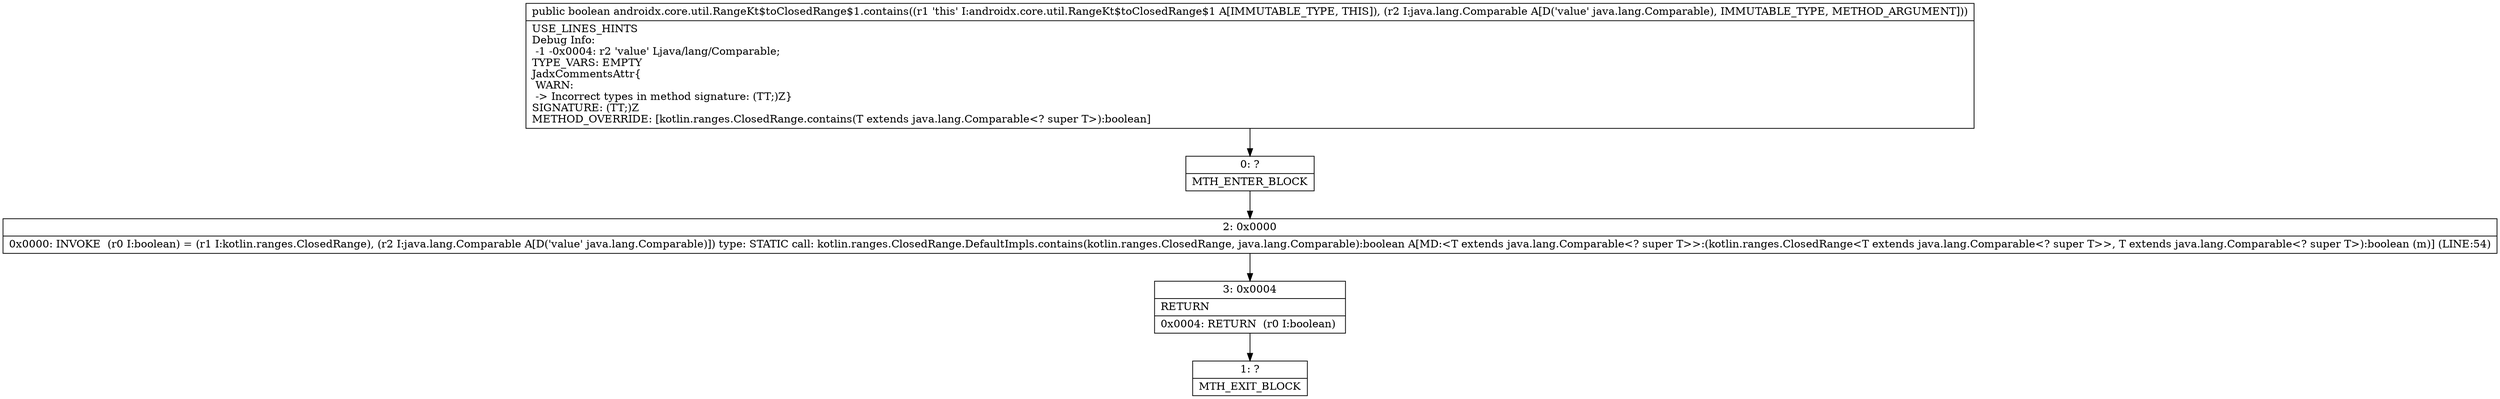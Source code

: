 digraph "CFG forandroidx.core.util.RangeKt$toClosedRange$1.contains(Ljava\/lang\/Comparable;)Z" {
Node_0 [shape=record,label="{0\:\ ?|MTH_ENTER_BLOCK\l}"];
Node_2 [shape=record,label="{2\:\ 0x0000|0x0000: INVOKE  (r0 I:boolean) = (r1 I:kotlin.ranges.ClosedRange), (r2 I:java.lang.Comparable A[D('value' java.lang.Comparable)]) type: STATIC call: kotlin.ranges.ClosedRange.DefaultImpls.contains(kotlin.ranges.ClosedRange, java.lang.Comparable):boolean A[MD:\<T extends java.lang.Comparable\<? super T\>\>:(kotlin.ranges.ClosedRange\<T extends java.lang.Comparable\<? super T\>\>, T extends java.lang.Comparable\<? super T\>):boolean (m)] (LINE:54)\l}"];
Node_3 [shape=record,label="{3\:\ 0x0004|RETURN\l|0x0004: RETURN  (r0 I:boolean) \l}"];
Node_1 [shape=record,label="{1\:\ ?|MTH_EXIT_BLOCK\l}"];
MethodNode[shape=record,label="{public boolean androidx.core.util.RangeKt$toClosedRange$1.contains((r1 'this' I:androidx.core.util.RangeKt$toClosedRange$1 A[IMMUTABLE_TYPE, THIS]), (r2 I:java.lang.Comparable A[D('value' java.lang.Comparable), IMMUTABLE_TYPE, METHOD_ARGUMENT]))  | USE_LINES_HINTS\lDebug Info:\l  \-1 \-0x0004: r2 'value' Ljava\/lang\/Comparable;\lTYPE_VARS: EMPTY\lJadxCommentsAttr\{\l WARN: \l \-\> Incorrect types in method signature: (TT;)Z\}\lSIGNATURE: (TT;)Z\lMETHOD_OVERRIDE: [kotlin.ranges.ClosedRange.contains(T extends java.lang.Comparable\<? super T\>):boolean]\l}"];
MethodNode -> Node_0;Node_0 -> Node_2;
Node_2 -> Node_3;
Node_3 -> Node_1;
}

